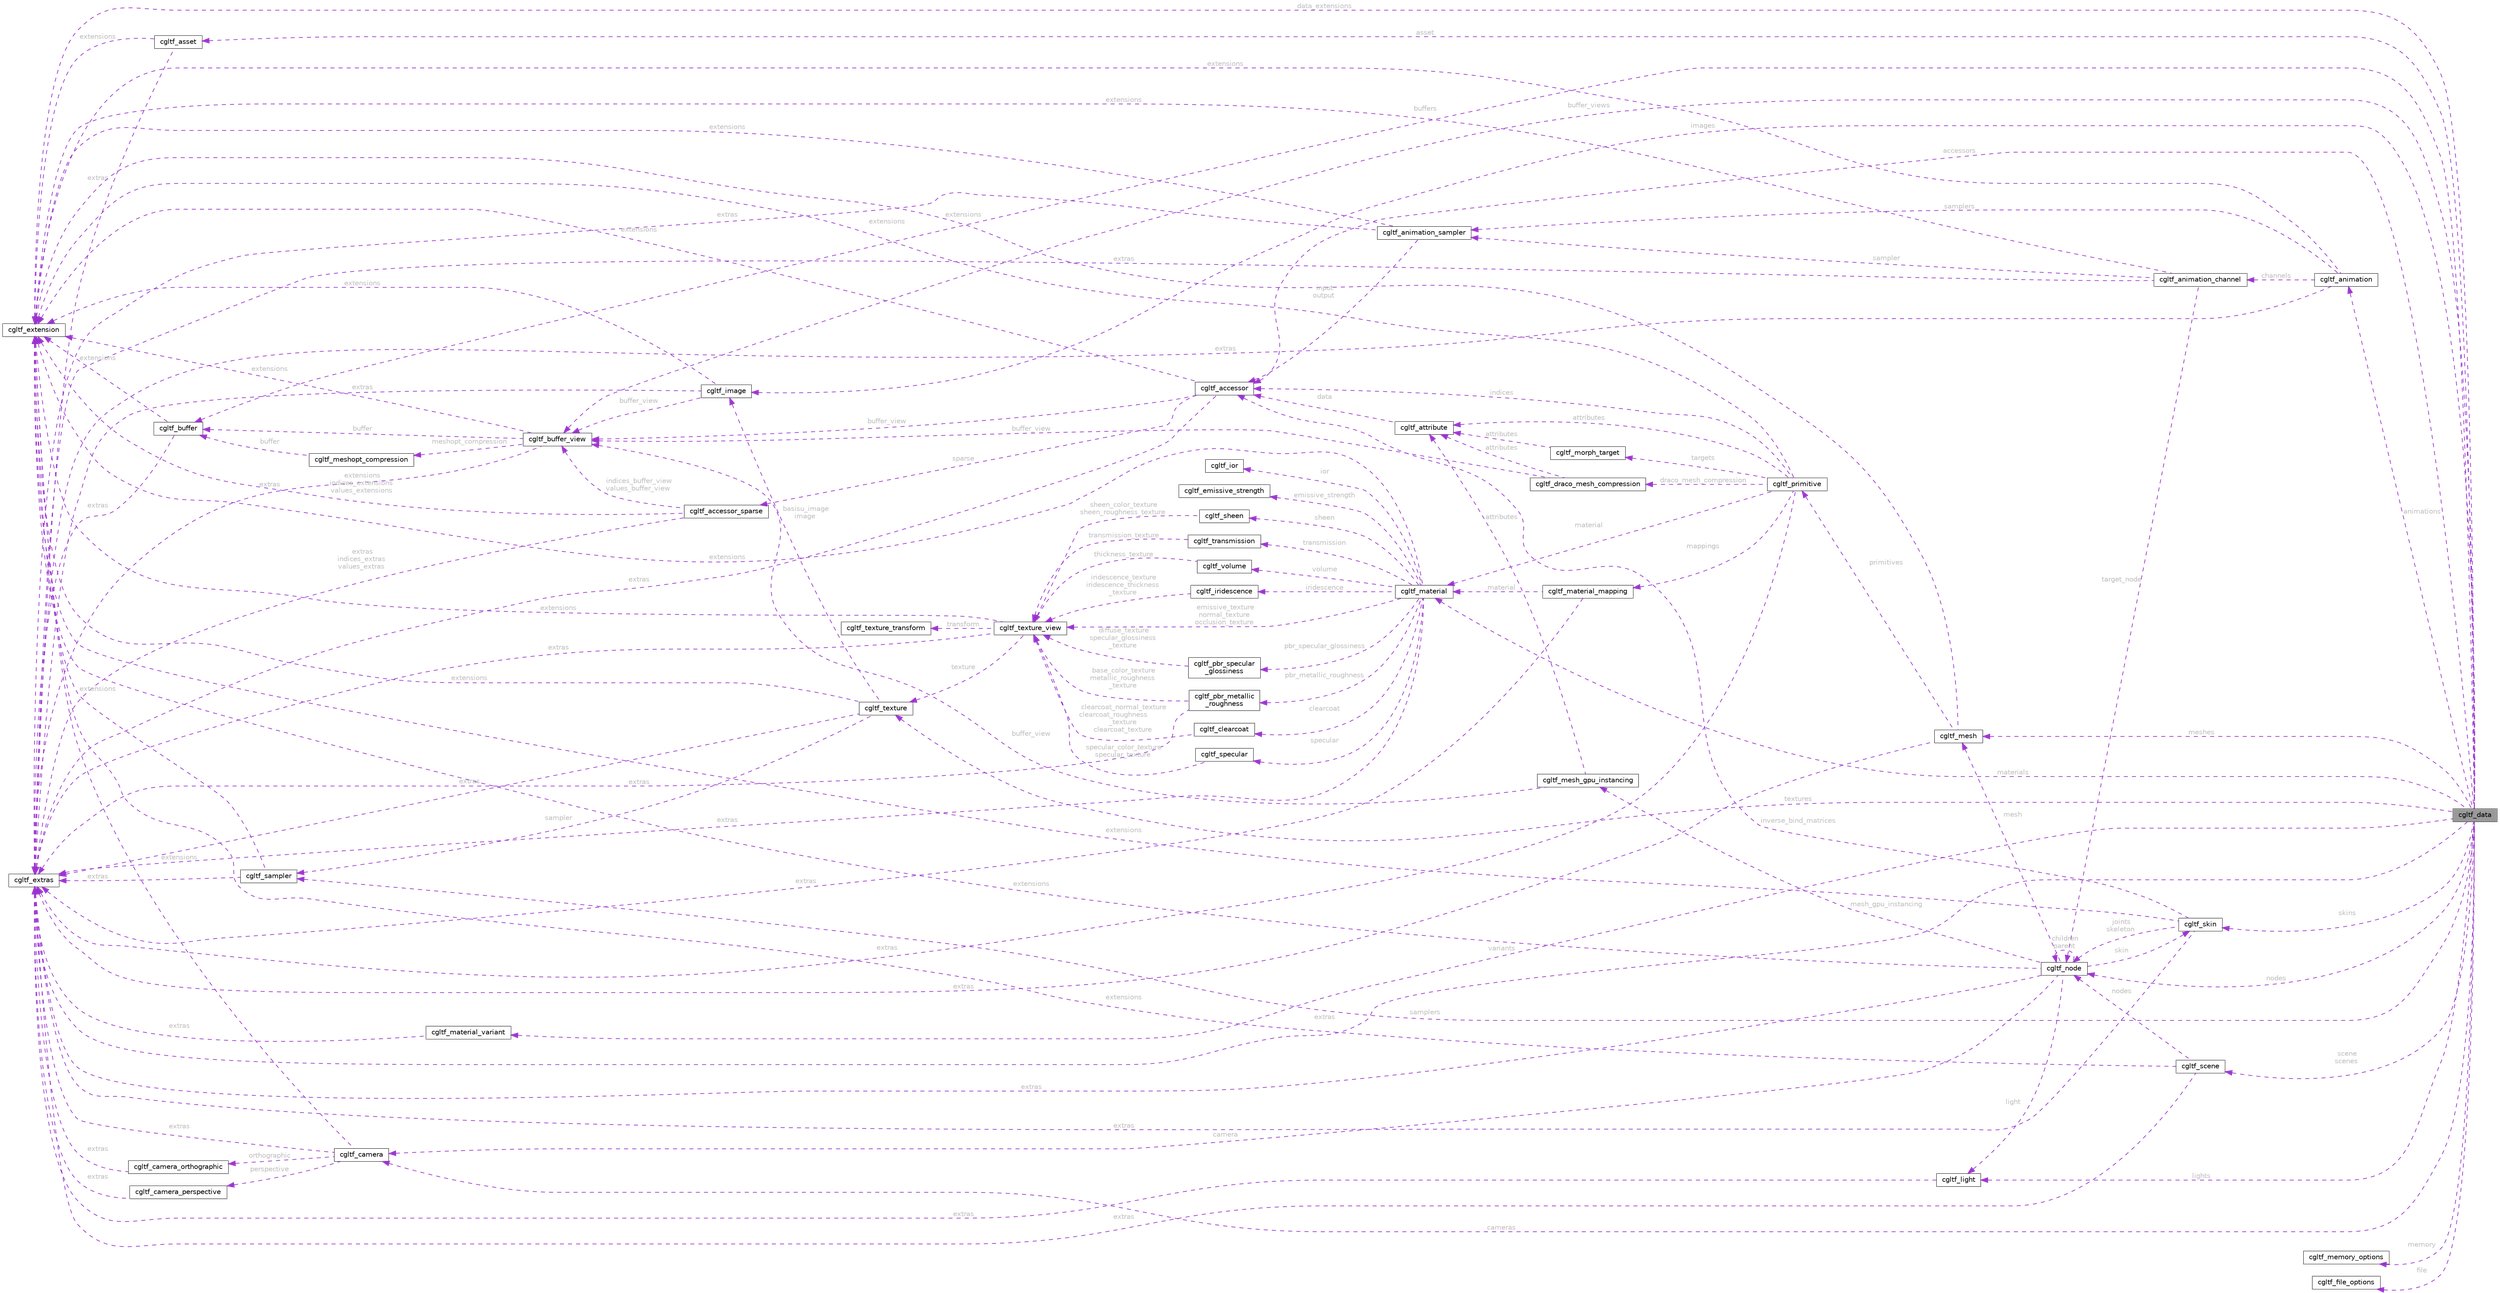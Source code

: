 digraph "cgltf_data"
{
 // LATEX_PDF_SIZE
  bgcolor="transparent";
  edge [fontname=Helvetica,fontsize=10,labelfontname=Helvetica,labelfontsize=10];
  node [fontname=Helvetica,fontsize=10,shape=box,height=0.2,width=0.4];
  rankdir="LR";
  Node1 [id="Node000001",label="cgltf_data",height=0.2,width=0.4,color="gray40", fillcolor="grey60", style="filled", fontcolor="black",tooltip=" "];
  Node2 -> Node1 [id="edge249_Node000001_Node000002",dir="back",color="darkorchid3",style="dashed",tooltip=" ",label=" asset",fontcolor="grey" ];
  Node2 [id="Node000002",label="cgltf_asset",height=0.2,width=0.4,color="gray40", fillcolor="white", style="filled",URL="$structcgltf__asset.html",tooltip=" "];
  Node3 -> Node2 [id="edge250_Node000002_Node000003",dir="back",color="darkorchid3",style="dashed",tooltip=" ",label=" extras",fontcolor="grey" ];
  Node3 [id="Node000003",label="cgltf_extras",height=0.2,width=0.4,color="gray40", fillcolor="white", style="filled",URL="$structcgltf__extras.html",tooltip=" "];
  Node4 -> Node2 [id="edge251_Node000002_Node000004",dir="back",color="darkorchid3",style="dashed",tooltip=" ",label=" extensions",fontcolor="grey" ];
  Node4 [id="Node000004",label="cgltf_extension",height=0.2,width=0.4,color="gray40", fillcolor="white", style="filled",URL="$structcgltf__extension.html",tooltip=" "];
  Node5 -> Node1 [id="edge252_Node000001_Node000005",dir="back",color="darkorchid3",style="dashed",tooltip=" ",label=" meshes",fontcolor="grey" ];
  Node5 [id="Node000005",label="cgltf_mesh",height=0.2,width=0.4,color="gray40", fillcolor="white", style="filled",URL="$structcgltf__mesh.html",tooltip=" "];
  Node6 -> Node5 [id="edge253_Node000005_Node000006",dir="back",color="darkorchid3",style="dashed",tooltip=" ",label=" primitives",fontcolor="grey" ];
  Node6 [id="Node000006",label="cgltf_primitive",height=0.2,width=0.4,color="gray40", fillcolor="white", style="filled",URL="$structcgltf__primitive.html",tooltip=" "];
  Node7 -> Node6 [id="edge254_Node000006_Node000007",dir="back",color="darkorchid3",style="dashed",tooltip=" ",label=" indices",fontcolor="grey" ];
  Node7 [id="Node000007",label="cgltf_accessor",height=0.2,width=0.4,color="gray40", fillcolor="white", style="filled",URL="$structcgltf__accessor.html",tooltip=" "];
  Node8 -> Node7 [id="edge255_Node000007_Node000008",dir="back",color="darkorchid3",style="dashed",tooltip=" ",label=" buffer_view",fontcolor="grey" ];
  Node8 [id="Node000008",label="cgltf_buffer_view",height=0.2,width=0.4,color="gray40", fillcolor="white", style="filled",URL="$structcgltf__buffer__view.html",tooltip=" "];
  Node9 -> Node8 [id="edge256_Node000008_Node000009",dir="back",color="darkorchid3",style="dashed",tooltip=" ",label=" buffer",fontcolor="grey" ];
  Node9 [id="Node000009",label="cgltf_buffer",height=0.2,width=0.4,color="gray40", fillcolor="white", style="filled",URL="$structcgltf__buffer.html",tooltip=" "];
  Node3 -> Node9 [id="edge257_Node000009_Node000003",dir="back",color="darkorchid3",style="dashed",tooltip=" ",label=" extras",fontcolor="grey" ];
  Node4 -> Node9 [id="edge258_Node000009_Node000004",dir="back",color="darkorchid3",style="dashed",tooltip=" ",label=" extensions",fontcolor="grey" ];
  Node10 -> Node8 [id="edge259_Node000008_Node000010",dir="back",color="darkorchid3",style="dashed",tooltip=" ",label=" meshopt_compression",fontcolor="grey" ];
  Node10 [id="Node000010",label="cgltf_meshopt_compression",height=0.2,width=0.4,color="gray40", fillcolor="white", style="filled",URL="$structcgltf__meshopt__compression.html",tooltip=" "];
  Node9 -> Node10 [id="edge260_Node000010_Node000009",dir="back",color="darkorchid3",style="dashed",tooltip=" ",label=" buffer",fontcolor="grey" ];
  Node3 -> Node8 [id="edge261_Node000008_Node000003",dir="back",color="darkorchid3",style="dashed",tooltip=" ",label=" extras",fontcolor="grey" ];
  Node4 -> Node8 [id="edge262_Node000008_Node000004",dir="back",color="darkorchid3",style="dashed",tooltip=" ",label=" extensions",fontcolor="grey" ];
  Node11 -> Node7 [id="edge263_Node000007_Node000011",dir="back",color="darkorchid3",style="dashed",tooltip=" ",label=" sparse",fontcolor="grey" ];
  Node11 [id="Node000011",label="cgltf_accessor_sparse",height=0.2,width=0.4,color="gray40", fillcolor="white", style="filled",URL="$structcgltf__accessor__sparse.html",tooltip=" "];
  Node8 -> Node11 [id="edge264_Node000011_Node000008",dir="back",color="darkorchid3",style="dashed",tooltip=" ",label=" indices_buffer_view\nvalues_buffer_view",fontcolor="grey" ];
  Node3 -> Node11 [id="edge265_Node000011_Node000003",dir="back",color="darkorchid3",style="dashed",tooltip=" ",label=" extras\nindices_extras\nvalues_extras",fontcolor="grey" ];
  Node4 -> Node11 [id="edge266_Node000011_Node000004",dir="back",color="darkorchid3",style="dashed",tooltip=" ",label=" extensions\nindices_extensions\nvalues_extensions",fontcolor="grey" ];
  Node3 -> Node7 [id="edge267_Node000007_Node000003",dir="back",color="darkorchid3",style="dashed",tooltip=" ",label=" extras",fontcolor="grey" ];
  Node4 -> Node7 [id="edge268_Node000007_Node000004",dir="back",color="darkorchid3",style="dashed",tooltip=" ",label=" extensions",fontcolor="grey" ];
  Node12 -> Node6 [id="edge269_Node000006_Node000012",dir="back",color="darkorchid3",style="dashed",tooltip=" ",label=" material",fontcolor="grey" ];
  Node12 [id="Node000012",label="cgltf_material",height=0.2,width=0.4,color="gray40", fillcolor="white", style="filled",URL="$structcgltf__material.html",tooltip=" "];
  Node13 -> Node12 [id="edge270_Node000012_Node000013",dir="back",color="darkorchid3",style="dashed",tooltip=" ",label=" pbr_metallic_roughness",fontcolor="grey" ];
  Node13 [id="Node000013",label="cgltf_pbr_metallic\l_roughness",height=0.2,width=0.4,color="gray40", fillcolor="white", style="filled",URL="$structcgltf__pbr__metallic__roughness.html",tooltip=" "];
  Node14 -> Node13 [id="edge271_Node000013_Node000014",dir="back",color="darkorchid3",style="dashed",tooltip=" ",label=" base_color_texture\nmetallic_roughness\l_texture",fontcolor="grey" ];
  Node14 [id="Node000014",label="cgltf_texture_view",height=0.2,width=0.4,color="gray40", fillcolor="white", style="filled",URL="$structcgltf__texture__view.html",tooltip=" "];
  Node15 -> Node14 [id="edge272_Node000014_Node000015",dir="back",color="darkorchid3",style="dashed",tooltip=" ",label=" texture",fontcolor="grey" ];
  Node15 [id="Node000015",label="cgltf_texture",height=0.2,width=0.4,color="gray40", fillcolor="white", style="filled",URL="$structcgltf__texture.html",tooltip=" "];
  Node16 -> Node15 [id="edge273_Node000015_Node000016",dir="back",color="darkorchid3",style="dashed",tooltip=" ",label=" basisu_image\nimage",fontcolor="grey" ];
  Node16 [id="Node000016",label="cgltf_image",height=0.2,width=0.4,color="gray40", fillcolor="white", style="filled",URL="$structcgltf__image.html",tooltip=" "];
  Node8 -> Node16 [id="edge274_Node000016_Node000008",dir="back",color="darkorchid3",style="dashed",tooltip=" ",label=" buffer_view",fontcolor="grey" ];
  Node3 -> Node16 [id="edge275_Node000016_Node000003",dir="back",color="darkorchid3",style="dashed",tooltip=" ",label=" extras",fontcolor="grey" ];
  Node4 -> Node16 [id="edge276_Node000016_Node000004",dir="back",color="darkorchid3",style="dashed",tooltip=" ",label=" extensions",fontcolor="grey" ];
  Node17 -> Node15 [id="edge277_Node000015_Node000017",dir="back",color="darkorchid3",style="dashed",tooltip=" ",label=" sampler",fontcolor="grey" ];
  Node17 [id="Node000017",label="cgltf_sampler",height=0.2,width=0.4,color="gray40", fillcolor="white", style="filled",URL="$structcgltf__sampler.html",tooltip=" "];
  Node3 -> Node17 [id="edge278_Node000017_Node000003",dir="back",color="darkorchid3",style="dashed",tooltip=" ",label=" extras",fontcolor="grey" ];
  Node4 -> Node17 [id="edge279_Node000017_Node000004",dir="back",color="darkorchid3",style="dashed",tooltip=" ",label=" extensions",fontcolor="grey" ];
  Node3 -> Node15 [id="edge280_Node000015_Node000003",dir="back",color="darkorchid3",style="dashed",tooltip=" ",label=" extras",fontcolor="grey" ];
  Node4 -> Node15 [id="edge281_Node000015_Node000004",dir="back",color="darkorchid3",style="dashed",tooltip=" ",label=" extensions",fontcolor="grey" ];
  Node18 -> Node14 [id="edge282_Node000014_Node000018",dir="back",color="darkorchid3",style="dashed",tooltip=" ",label=" transform",fontcolor="grey" ];
  Node18 [id="Node000018",label="cgltf_texture_transform",height=0.2,width=0.4,color="gray40", fillcolor="white", style="filled",URL="$structcgltf__texture__transform.html",tooltip=" "];
  Node3 -> Node14 [id="edge283_Node000014_Node000003",dir="back",color="darkorchid3",style="dashed",tooltip=" ",label=" extras",fontcolor="grey" ];
  Node4 -> Node14 [id="edge284_Node000014_Node000004",dir="back",color="darkorchid3",style="dashed",tooltip=" ",label=" extensions",fontcolor="grey" ];
  Node3 -> Node13 [id="edge285_Node000013_Node000003",dir="back",color="darkorchid3",style="dashed",tooltip=" ",label=" extras",fontcolor="grey" ];
  Node19 -> Node12 [id="edge286_Node000012_Node000019",dir="back",color="darkorchid3",style="dashed",tooltip=" ",label=" pbr_specular_glossiness",fontcolor="grey" ];
  Node19 [id="Node000019",label="cgltf_pbr_specular\l_glossiness",height=0.2,width=0.4,color="gray40", fillcolor="white", style="filled",URL="$structcgltf__pbr__specular__glossiness.html",tooltip=" "];
  Node14 -> Node19 [id="edge287_Node000019_Node000014",dir="back",color="darkorchid3",style="dashed",tooltip=" ",label=" diffuse_texture\nspecular_glossiness\l_texture",fontcolor="grey" ];
  Node20 -> Node12 [id="edge288_Node000012_Node000020",dir="back",color="darkorchid3",style="dashed",tooltip=" ",label=" clearcoat",fontcolor="grey" ];
  Node20 [id="Node000020",label="cgltf_clearcoat",height=0.2,width=0.4,color="gray40", fillcolor="white", style="filled",URL="$structcgltf__clearcoat.html",tooltip=" "];
  Node14 -> Node20 [id="edge289_Node000020_Node000014",dir="back",color="darkorchid3",style="dashed",tooltip=" ",label=" clearcoat_normal_texture\nclearcoat_roughness\l_texture\nclearcoat_texture",fontcolor="grey" ];
  Node21 -> Node12 [id="edge290_Node000012_Node000021",dir="back",color="darkorchid3",style="dashed",tooltip=" ",label=" ior",fontcolor="grey" ];
  Node21 [id="Node000021",label="cgltf_ior",height=0.2,width=0.4,color="gray40", fillcolor="white", style="filled",URL="$structcgltf__ior.html",tooltip=" "];
  Node22 -> Node12 [id="edge291_Node000012_Node000022",dir="back",color="darkorchid3",style="dashed",tooltip=" ",label=" specular",fontcolor="grey" ];
  Node22 [id="Node000022",label="cgltf_specular",height=0.2,width=0.4,color="gray40", fillcolor="white", style="filled",URL="$structcgltf__specular.html",tooltip=" "];
  Node14 -> Node22 [id="edge292_Node000022_Node000014",dir="back",color="darkorchid3",style="dashed",tooltip=" ",label=" specular_color_texture\nspecular_texture",fontcolor="grey" ];
  Node23 -> Node12 [id="edge293_Node000012_Node000023",dir="back",color="darkorchid3",style="dashed",tooltip=" ",label=" sheen",fontcolor="grey" ];
  Node23 [id="Node000023",label="cgltf_sheen",height=0.2,width=0.4,color="gray40", fillcolor="white", style="filled",URL="$structcgltf__sheen.html",tooltip=" "];
  Node14 -> Node23 [id="edge294_Node000023_Node000014",dir="back",color="darkorchid3",style="dashed",tooltip=" ",label=" sheen_color_texture\nsheen_roughness_texture",fontcolor="grey" ];
  Node24 -> Node12 [id="edge295_Node000012_Node000024",dir="back",color="darkorchid3",style="dashed",tooltip=" ",label=" transmission",fontcolor="grey" ];
  Node24 [id="Node000024",label="cgltf_transmission",height=0.2,width=0.4,color="gray40", fillcolor="white", style="filled",URL="$structcgltf__transmission.html",tooltip=" "];
  Node14 -> Node24 [id="edge296_Node000024_Node000014",dir="back",color="darkorchid3",style="dashed",tooltip=" ",label=" transmission_texture",fontcolor="grey" ];
  Node25 -> Node12 [id="edge297_Node000012_Node000025",dir="back",color="darkorchid3",style="dashed",tooltip=" ",label=" volume",fontcolor="grey" ];
  Node25 [id="Node000025",label="cgltf_volume",height=0.2,width=0.4,color="gray40", fillcolor="white", style="filled",URL="$structcgltf__volume.html",tooltip=" "];
  Node14 -> Node25 [id="edge298_Node000025_Node000014",dir="back",color="darkorchid3",style="dashed",tooltip=" ",label=" thickness_texture",fontcolor="grey" ];
  Node26 -> Node12 [id="edge299_Node000012_Node000026",dir="back",color="darkorchid3",style="dashed",tooltip=" ",label=" emissive_strength",fontcolor="grey" ];
  Node26 [id="Node000026",label="cgltf_emissive_strength",height=0.2,width=0.4,color="gray40", fillcolor="white", style="filled",URL="$structcgltf__emissive__strength.html",tooltip=" "];
  Node27 -> Node12 [id="edge300_Node000012_Node000027",dir="back",color="darkorchid3",style="dashed",tooltip=" ",label=" iridescence",fontcolor="grey" ];
  Node27 [id="Node000027",label="cgltf_iridescence",height=0.2,width=0.4,color="gray40", fillcolor="white", style="filled",URL="$structcgltf__iridescence.html",tooltip=" "];
  Node14 -> Node27 [id="edge301_Node000027_Node000014",dir="back",color="darkorchid3",style="dashed",tooltip=" ",label=" iridescence_texture\niridescence_thickness\l_texture",fontcolor="grey" ];
  Node14 -> Node12 [id="edge302_Node000012_Node000014",dir="back",color="darkorchid3",style="dashed",tooltip=" ",label=" emissive_texture\nnormal_texture\nocclusion_texture",fontcolor="grey" ];
  Node3 -> Node12 [id="edge303_Node000012_Node000003",dir="back",color="darkorchid3",style="dashed",tooltip=" ",label=" extras",fontcolor="grey" ];
  Node4 -> Node12 [id="edge304_Node000012_Node000004",dir="back",color="darkorchid3",style="dashed",tooltip=" ",label=" extensions",fontcolor="grey" ];
  Node28 -> Node6 [id="edge305_Node000006_Node000028",dir="back",color="darkorchid3",style="dashed",tooltip=" ",label=" attributes",fontcolor="grey" ];
  Node28 [id="Node000028",label="cgltf_attribute",height=0.2,width=0.4,color="gray40", fillcolor="white", style="filled",URL="$structcgltf__attribute.html",tooltip=" "];
  Node7 -> Node28 [id="edge306_Node000028_Node000007",dir="back",color="darkorchid3",style="dashed",tooltip=" ",label=" data",fontcolor="grey" ];
  Node29 -> Node6 [id="edge307_Node000006_Node000029",dir="back",color="darkorchid3",style="dashed",tooltip=" ",label=" targets",fontcolor="grey" ];
  Node29 [id="Node000029",label="cgltf_morph_target",height=0.2,width=0.4,color="gray40", fillcolor="white", style="filled",URL="$structcgltf__morph__target.html",tooltip=" "];
  Node28 -> Node29 [id="edge308_Node000029_Node000028",dir="back",color="darkorchid3",style="dashed",tooltip=" ",label=" attributes",fontcolor="grey" ];
  Node3 -> Node6 [id="edge309_Node000006_Node000003",dir="back",color="darkorchid3",style="dashed",tooltip=" ",label=" extras",fontcolor="grey" ];
  Node30 -> Node6 [id="edge310_Node000006_Node000030",dir="back",color="darkorchid3",style="dashed",tooltip=" ",label=" draco_mesh_compression",fontcolor="grey" ];
  Node30 [id="Node000030",label="cgltf_draco_mesh_compression",height=0.2,width=0.4,color="gray40", fillcolor="white", style="filled",URL="$structcgltf__draco__mesh__compression.html",tooltip=" "];
  Node8 -> Node30 [id="edge311_Node000030_Node000008",dir="back",color="darkorchid3",style="dashed",tooltip=" ",label=" buffer_view",fontcolor="grey" ];
  Node28 -> Node30 [id="edge312_Node000030_Node000028",dir="back",color="darkorchid3",style="dashed",tooltip=" ",label=" attributes",fontcolor="grey" ];
  Node31 -> Node6 [id="edge313_Node000006_Node000031",dir="back",color="darkorchid3",style="dashed",tooltip=" ",label=" mappings",fontcolor="grey" ];
  Node31 [id="Node000031",label="cgltf_material_mapping",height=0.2,width=0.4,color="gray40", fillcolor="white", style="filled",URL="$structcgltf__material__mapping.html",tooltip=" "];
  Node12 -> Node31 [id="edge314_Node000031_Node000012",dir="back",color="darkorchid3",style="dashed",tooltip=" ",label=" material",fontcolor="grey" ];
  Node3 -> Node31 [id="edge315_Node000031_Node000003",dir="back",color="darkorchid3",style="dashed",tooltip=" ",label=" extras",fontcolor="grey" ];
  Node4 -> Node6 [id="edge316_Node000006_Node000004",dir="back",color="darkorchid3",style="dashed",tooltip=" ",label=" extensions",fontcolor="grey" ];
  Node3 -> Node5 [id="edge317_Node000005_Node000003",dir="back",color="darkorchid3",style="dashed",tooltip=" ",label=" extras",fontcolor="grey" ];
  Node4 -> Node5 [id="edge318_Node000005_Node000004",dir="back",color="darkorchid3",style="dashed",tooltip=" ",label=" extensions",fontcolor="grey" ];
  Node12 -> Node1 [id="edge319_Node000001_Node000012",dir="back",color="darkorchid3",style="dashed",tooltip=" ",label=" materials",fontcolor="grey" ];
  Node7 -> Node1 [id="edge320_Node000001_Node000007",dir="back",color="darkorchid3",style="dashed",tooltip=" ",label=" accessors",fontcolor="grey" ];
  Node8 -> Node1 [id="edge321_Node000001_Node000008",dir="back",color="darkorchid3",style="dashed",tooltip=" ",label=" buffer_views",fontcolor="grey" ];
  Node9 -> Node1 [id="edge322_Node000001_Node000009",dir="back",color="darkorchid3",style="dashed",tooltip=" ",label=" buffers",fontcolor="grey" ];
  Node16 -> Node1 [id="edge323_Node000001_Node000016",dir="back",color="darkorchid3",style="dashed",tooltip=" ",label=" images",fontcolor="grey" ];
  Node15 -> Node1 [id="edge324_Node000001_Node000015",dir="back",color="darkorchid3",style="dashed",tooltip=" ",label=" textures",fontcolor="grey" ];
  Node17 -> Node1 [id="edge325_Node000001_Node000017",dir="back",color="darkorchid3",style="dashed",tooltip=" ",label=" samplers",fontcolor="grey" ];
  Node32 -> Node1 [id="edge326_Node000001_Node000032",dir="back",color="darkorchid3",style="dashed",tooltip=" ",label=" skins",fontcolor="grey" ];
  Node32 [id="Node000032",label="cgltf_skin",height=0.2,width=0.4,color="gray40", fillcolor="white", style="filled",URL="$structcgltf__skin.html",tooltip=" "];
  Node33 -> Node32 [id="edge327_Node000032_Node000033",dir="back",color="darkorchid3",style="dashed",tooltip=" ",label=" joints\nskeleton",fontcolor="grey" ];
  Node33 [id="Node000033",label="cgltf_node",height=0.2,width=0.4,color="gray40", fillcolor="white", style="filled",URL="$structcgltf__node.html",tooltip=" "];
  Node33 -> Node33 [id="edge328_Node000033_Node000033",dir="back",color="darkorchid3",style="dashed",tooltip=" ",label=" children\nparent",fontcolor="grey" ];
  Node32 -> Node33 [id="edge329_Node000033_Node000032",dir="back",color="darkorchid3",style="dashed",tooltip=" ",label=" skin",fontcolor="grey" ];
  Node5 -> Node33 [id="edge330_Node000033_Node000005",dir="back",color="darkorchid3",style="dashed",tooltip=" ",label=" mesh",fontcolor="grey" ];
  Node34 -> Node33 [id="edge331_Node000033_Node000034",dir="back",color="darkorchid3",style="dashed",tooltip=" ",label=" camera",fontcolor="grey" ];
  Node34 [id="Node000034",label="cgltf_camera",height=0.2,width=0.4,color="gray40", fillcolor="white", style="filled",URL="$structcgltf__camera.html",tooltip=" "];
  Node35 -> Node34 [id="edge332_Node000034_Node000035",dir="back",color="darkorchid3",style="dashed",tooltip=" ",label=" perspective",fontcolor="grey" ];
  Node35 [id="Node000035",label="cgltf_camera_perspective",height=0.2,width=0.4,color="gray40", fillcolor="white", style="filled",URL="$structcgltf__camera__perspective.html",tooltip=" "];
  Node3 -> Node35 [id="edge333_Node000035_Node000003",dir="back",color="darkorchid3",style="dashed",tooltip=" ",label=" extras",fontcolor="grey" ];
  Node36 -> Node34 [id="edge334_Node000034_Node000036",dir="back",color="darkorchid3",style="dashed",tooltip=" ",label=" orthographic",fontcolor="grey" ];
  Node36 [id="Node000036",label="cgltf_camera_orthographic",height=0.2,width=0.4,color="gray40", fillcolor="white", style="filled",URL="$structcgltf__camera__orthographic.html",tooltip=" "];
  Node3 -> Node36 [id="edge335_Node000036_Node000003",dir="back",color="darkorchid3",style="dashed",tooltip=" ",label=" extras",fontcolor="grey" ];
  Node3 -> Node34 [id="edge336_Node000034_Node000003",dir="back",color="darkorchid3",style="dashed",tooltip=" ",label=" extras",fontcolor="grey" ];
  Node4 -> Node34 [id="edge337_Node000034_Node000004",dir="back",color="darkorchid3",style="dashed",tooltip=" ",label=" extensions",fontcolor="grey" ];
  Node37 -> Node33 [id="edge338_Node000033_Node000037",dir="back",color="darkorchid3",style="dashed",tooltip=" ",label=" light",fontcolor="grey" ];
  Node37 [id="Node000037",label="cgltf_light",height=0.2,width=0.4,color="gray40", fillcolor="white", style="filled",URL="$structcgltf__light.html",tooltip=" "];
  Node3 -> Node37 [id="edge339_Node000037_Node000003",dir="back",color="darkorchid3",style="dashed",tooltip=" ",label=" extras",fontcolor="grey" ];
  Node3 -> Node33 [id="edge340_Node000033_Node000003",dir="back",color="darkorchid3",style="dashed",tooltip=" ",label=" extras",fontcolor="grey" ];
  Node38 -> Node33 [id="edge341_Node000033_Node000038",dir="back",color="darkorchid3",style="dashed",tooltip=" ",label=" mesh_gpu_instancing",fontcolor="grey" ];
  Node38 [id="Node000038",label="cgltf_mesh_gpu_instancing",height=0.2,width=0.4,color="gray40", fillcolor="white", style="filled",URL="$structcgltf__mesh__gpu__instancing.html",tooltip=" "];
  Node8 -> Node38 [id="edge342_Node000038_Node000008",dir="back",color="darkorchid3",style="dashed",tooltip=" ",label=" buffer_view",fontcolor="grey" ];
  Node28 -> Node38 [id="edge343_Node000038_Node000028",dir="back",color="darkorchid3",style="dashed",tooltip=" ",label=" attributes",fontcolor="grey" ];
  Node4 -> Node33 [id="edge344_Node000033_Node000004",dir="back",color="darkorchid3",style="dashed",tooltip=" ",label=" extensions",fontcolor="grey" ];
  Node7 -> Node32 [id="edge345_Node000032_Node000007",dir="back",color="darkorchid3",style="dashed",tooltip=" ",label=" inverse_bind_matrices",fontcolor="grey" ];
  Node3 -> Node32 [id="edge346_Node000032_Node000003",dir="back",color="darkorchid3",style="dashed",tooltip=" ",label=" extras",fontcolor="grey" ];
  Node4 -> Node32 [id="edge347_Node000032_Node000004",dir="back",color="darkorchid3",style="dashed",tooltip=" ",label=" extensions",fontcolor="grey" ];
  Node34 -> Node1 [id="edge348_Node000001_Node000034",dir="back",color="darkorchid3",style="dashed",tooltip=" ",label=" cameras",fontcolor="grey" ];
  Node37 -> Node1 [id="edge349_Node000001_Node000037",dir="back",color="darkorchid3",style="dashed",tooltip=" ",label=" lights",fontcolor="grey" ];
  Node33 -> Node1 [id="edge350_Node000001_Node000033",dir="back",color="darkorchid3",style="dashed",tooltip=" ",label=" nodes",fontcolor="grey" ];
  Node39 -> Node1 [id="edge351_Node000001_Node000039",dir="back",color="darkorchid3",style="dashed",tooltip=" ",label=" scene\nscenes",fontcolor="grey" ];
  Node39 [id="Node000039",label="cgltf_scene",height=0.2,width=0.4,color="gray40", fillcolor="white", style="filled",URL="$structcgltf__scene.html",tooltip=" "];
  Node33 -> Node39 [id="edge352_Node000039_Node000033",dir="back",color="darkorchid3",style="dashed",tooltip=" ",label=" nodes",fontcolor="grey" ];
  Node3 -> Node39 [id="edge353_Node000039_Node000003",dir="back",color="darkorchid3",style="dashed",tooltip=" ",label=" extras",fontcolor="grey" ];
  Node4 -> Node39 [id="edge354_Node000039_Node000004",dir="back",color="darkorchid3",style="dashed",tooltip=" ",label=" extensions",fontcolor="grey" ];
  Node40 -> Node1 [id="edge355_Node000001_Node000040",dir="back",color="darkorchid3",style="dashed",tooltip=" ",label=" animations",fontcolor="grey" ];
  Node40 [id="Node000040",label="cgltf_animation",height=0.2,width=0.4,color="gray40", fillcolor="white", style="filled",URL="$structcgltf__animation.html",tooltip=" "];
  Node41 -> Node40 [id="edge356_Node000040_Node000041",dir="back",color="darkorchid3",style="dashed",tooltip=" ",label=" samplers",fontcolor="grey" ];
  Node41 [id="Node000041",label="cgltf_animation_sampler",height=0.2,width=0.4,color="gray40", fillcolor="white", style="filled",URL="$structcgltf__animation__sampler.html",tooltip=" "];
  Node7 -> Node41 [id="edge357_Node000041_Node000007",dir="back",color="darkorchid3",style="dashed",tooltip=" ",label=" input\noutput",fontcolor="grey" ];
  Node3 -> Node41 [id="edge358_Node000041_Node000003",dir="back",color="darkorchid3",style="dashed",tooltip=" ",label=" extras",fontcolor="grey" ];
  Node4 -> Node41 [id="edge359_Node000041_Node000004",dir="back",color="darkorchid3",style="dashed",tooltip=" ",label=" extensions",fontcolor="grey" ];
  Node42 -> Node40 [id="edge360_Node000040_Node000042",dir="back",color="darkorchid3",style="dashed",tooltip=" ",label=" channels",fontcolor="grey" ];
  Node42 [id="Node000042",label="cgltf_animation_channel",height=0.2,width=0.4,color="gray40", fillcolor="white", style="filled",URL="$structcgltf__animation__channel.html",tooltip=" "];
  Node41 -> Node42 [id="edge361_Node000042_Node000041",dir="back",color="darkorchid3",style="dashed",tooltip=" ",label=" sampler",fontcolor="grey" ];
  Node33 -> Node42 [id="edge362_Node000042_Node000033",dir="back",color="darkorchid3",style="dashed",tooltip=" ",label=" target_node",fontcolor="grey" ];
  Node3 -> Node42 [id="edge363_Node000042_Node000003",dir="back",color="darkorchid3",style="dashed",tooltip=" ",label=" extras",fontcolor="grey" ];
  Node4 -> Node42 [id="edge364_Node000042_Node000004",dir="back",color="darkorchid3",style="dashed",tooltip=" ",label=" extensions",fontcolor="grey" ];
  Node3 -> Node40 [id="edge365_Node000040_Node000003",dir="back",color="darkorchid3",style="dashed",tooltip=" ",label=" extras",fontcolor="grey" ];
  Node4 -> Node40 [id="edge366_Node000040_Node000004",dir="back",color="darkorchid3",style="dashed",tooltip=" ",label=" extensions",fontcolor="grey" ];
  Node43 -> Node1 [id="edge367_Node000001_Node000043",dir="back",color="darkorchid3",style="dashed",tooltip=" ",label=" variants",fontcolor="grey" ];
  Node43 [id="Node000043",label="cgltf_material_variant",height=0.2,width=0.4,color="gray40", fillcolor="white", style="filled",URL="$structcgltf__material__variant.html",tooltip=" "];
  Node3 -> Node43 [id="edge368_Node000043_Node000003",dir="back",color="darkorchid3",style="dashed",tooltip=" ",label=" extras",fontcolor="grey" ];
  Node3 -> Node1 [id="edge369_Node000001_Node000003",dir="back",color="darkorchid3",style="dashed",tooltip=" ",label=" extras",fontcolor="grey" ];
  Node4 -> Node1 [id="edge370_Node000001_Node000004",dir="back",color="darkorchid3",style="dashed",tooltip=" ",label=" data_extensions",fontcolor="grey" ];
  Node44 -> Node1 [id="edge371_Node000001_Node000044",dir="back",color="darkorchid3",style="dashed",tooltip=" ",label=" memory",fontcolor="grey" ];
  Node44 [id="Node000044",label="cgltf_memory_options",height=0.2,width=0.4,color="gray40", fillcolor="white", style="filled",URL="$structcgltf__memory__options.html",tooltip=" "];
  Node45 -> Node1 [id="edge372_Node000001_Node000045",dir="back",color="darkorchid3",style="dashed",tooltip=" ",label=" file",fontcolor="grey" ];
  Node45 [id="Node000045",label="cgltf_file_options",height=0.2,width=0.4,color="gray40", fillcolor="white", style="filled",URL="$structcgltf__file__options.html",tooltip=" "];
}
